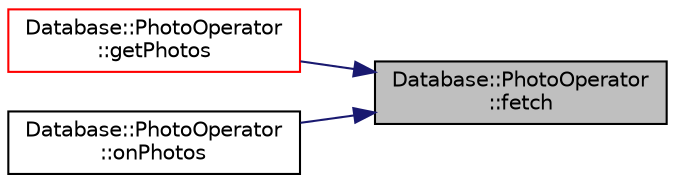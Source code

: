 digraph "Database::PhotoOperator::fetch"
{
 // LATEX_PDF_SIZE
  edge [fontname="Helvetica",fontsize="10",labelfontname="Helvetica",labelfontsize="10"];
  node [fontname="Helvetica",fontsize="10",shape=record];
  rankdir="RL";
  Node1 [label="Database::PhotoOperator\l::fetch",height=0.2,width=0.4,color="black", fillcolor="grey75", style="filled", fontcolor="black",tooltip="collect photo ids SELECTed by SQL query"];
  Node1 -> Node2 [dir="back",color="midnightblue",fontsize="10",style="solid",fontname="Helvetica"];
  Node2 [label="Database::PhotoOperator\l::getPhotos",height=0.2,width=0.4,color="red", fillcolor="white", style="filled",URL="$class_database_1_1_photo_operator.html#a24e714e7dd4bd6cd962c8231ce1081f0",tooltip="find all photos matching filters"];
  Node1 -> Node4 [dir="back",color="midnightblue",fontsize="10",style="solid",fontname="Helvetica"];
  Node4 [label="Database::PhotoOperator\l::onPhotos",height=0.2,width=0.4,color="black", fillcolor="white", style="filled",URL="$class_database_1_1_photo_operator.html#a11ebda997af505db297a41f52b3678b8",tooltip=" "];
}
